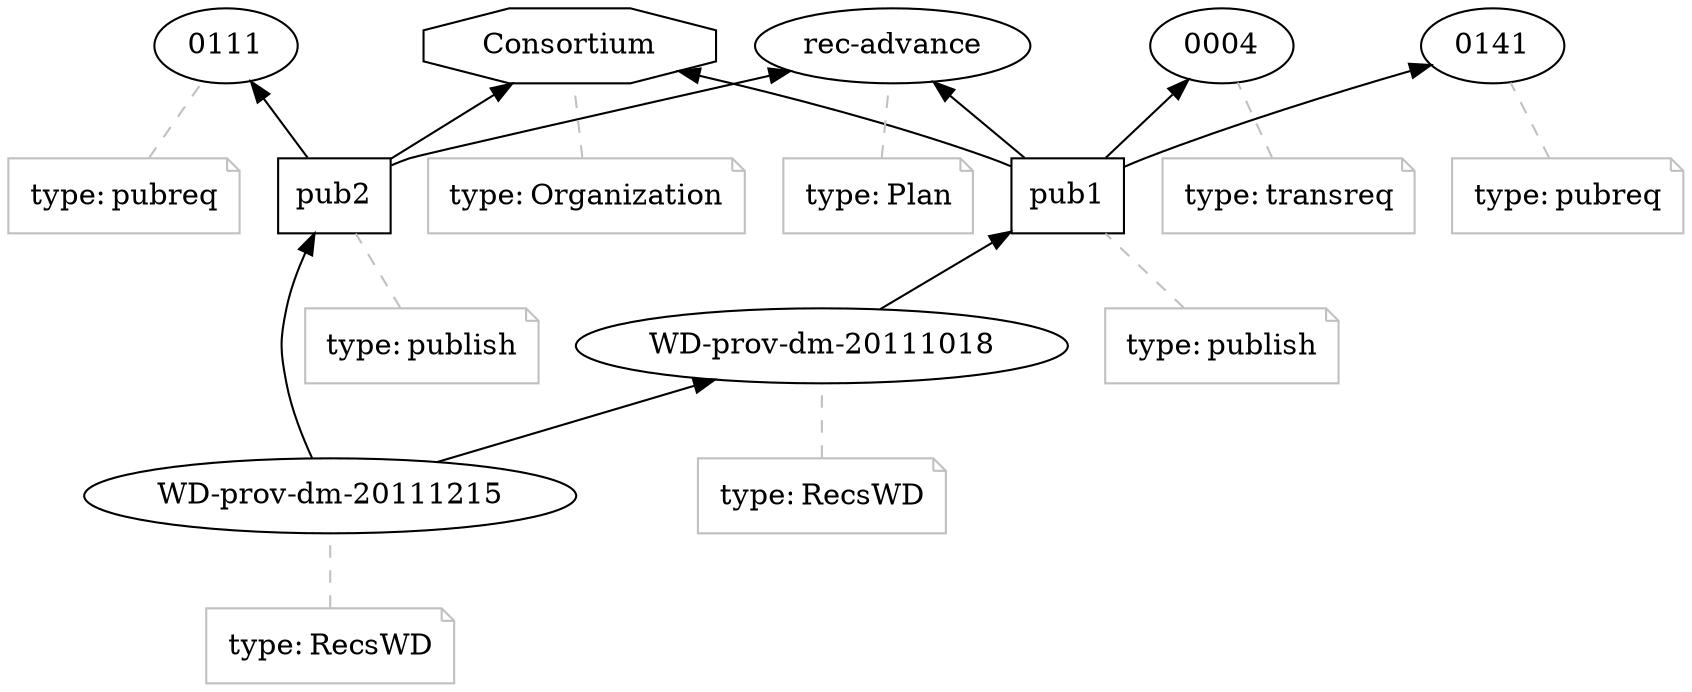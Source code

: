 digraph OPMGraph { rankdir="BT"; 
pub1 [label="pub1",shape="polygon",sides="4"]
ann0 [color="gray",fontcolor="black",label=<<TABLE cellpadding="0" border="0">
	<TR>
	    <TD align="left">type:</TD>
	    <TD align="left">publish</TD>
	</TR>
    </TABLE>>
,shape="note"]
ann0 -> pub1 [style="dashed",color="gray",arrowhead="none"]
pub2 [label="pub2",shape="polygon",sides="4"]
ann1 [color="gray",fontcolor="black",label=<<TABLE cellpadding="0" border="0">
	<TR>
	    <TD align="left">type:</TD>
	    <TD align="left">publish</TD>
	</TR>
    </TABLE>>
,shape="note"]
ann1 -> pub2 [style="dashed",color="gray",arrowhead="none"]
WD_prov_dm_20111018 [label="WD-prov-dm-20111018"]
ann2 [color="gray",fontcolor="black",label=<<TABLE cellpadding="0" border="0">
	<TR>
	    <TD align="left">type:</TD>
	    <TD align="left">RecsWD</TD>
	</TR>
    </TABLE>>
,shape="note"]
ann2 -> WD_prov_dm_20111018 [style="dashed",color="gray",arrowhead="none"]
WD_prov_dm_20111215 [label="WD-prov-dm-20111215"]
ann3 [color="gray",fontcolor="black",label=<<TABLE cellpadding="0" border="0">
	<TR>
	    <TD align="left">type:</TD>
	    <TD align="left">RecsWD</TD>
	</TR>
    </TABLE>>
,shape="note"]
ann3 -> WD_prov_dm_20111215 [style="dashed",color="gray",arrowhead="none"]
rec_advance [label="rec-advance"]
ann4 [color="gray",fontcolor="black",label=<<TABLE cellpadding="0" border="0">
	<TR>
	    <TD align="left">type:</TD>
	    <TD align="left">Plan</TD>
	</TR>
    </TABLE>>
,shape="note"]
ann4 -> rec_advance [style="dashed",color="gray",arrowhead="none"]
0004 [label="0004"]
ann5 [color="gray",fontcolor="black",label=<<TABLE cellpadding="0" border="0">
	<TR>
	    <TD align="left">type:</TD>
	    <TD align="left">transreq</TD>
	</TR>
    </TABLE>>
,shape="note"]
ann5 -> 0004 [style="dashed",color="gray",arrowhead="none"]
0141 [label="0141"]
ann6 [color="gray",fontcolor="black",label=<<TABLE cellpadding="0" border="0">
	<TR>
	    <TD align="left">type:</TD>
	    <TD align="left">pubreq</TD>
	</TR>
    </TABLE>>
,shape="note"]
ann6 -> 0141 [style="dashed",color="gray",arrowhead="none"]
0111 [label="0111"]
ann7 [color="gray",fontcolor="black",label=<<TABLE cellpadding="0" border="0">
	<TR>
	    <TD align="left">type:</TD>
	    <TD align="left">pubreq</TD>
	</TR>
    </TABLE>>
,shape="note"]
ann7 -> 0111 [style="dashed",color="gray",arrowhead="none"]
Consortium [label="Consortium",shape="polygon",sides="8"]
ann8 [color="gray",fontcolor="black",label=<<TABLE cellpadding="0" border="0">
	<TR>
	    <TD align="left">type:</TD>
	    <TD align="left">Organization</TD>
	</TR>
    </TABLE>>
,shape="note"]
ann8 -> Consortium [style="dashed",color="gray",arrowhead="none"]
WD_prov_dm_20111215 -> WD_prov_dm_20111018 []
WD_prov_dm_20111018 -> pub1 []
WD_prov_dm_20111215 -> pub2 []
pub1 -> 0004 []
pub1 -> 0141 []
pub2 -> 0111 []
pub1 -> Consortium []
pub1 -> rec_advance []
pub2 -> Consortium []
pub2 -> rec_advance []
}
